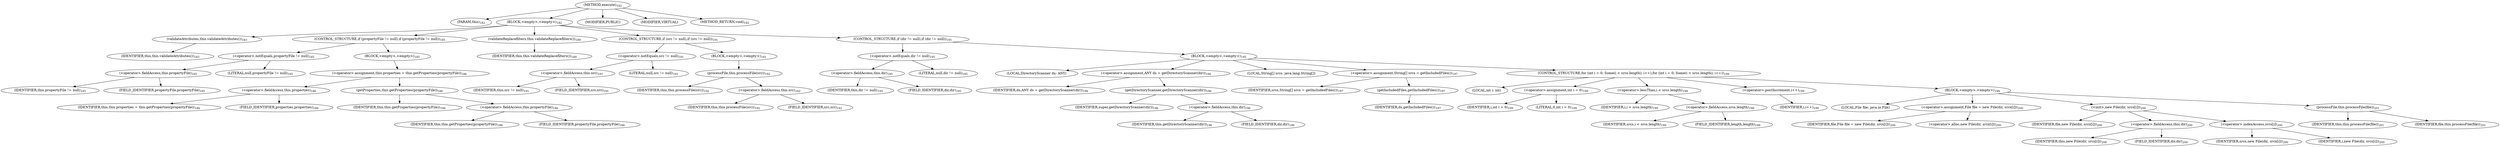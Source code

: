 digraph "execute" {  
"443" [label = <(METHOD,execute)<SUB>182</SUB>> ]
"49" [label = <(PARAM,this)<SUB>182</SUB>> ]
"444" [label = <(BLOCK,&lt;empty&gt;,&lt;empty&gt;)<SUB>182</SUB>> ]
"445" [label = <(validateAttributes,this.validateAttributes())<SUB>183</SUB>> ]
"48" [label = <(IDENTIFIER,this,this.validateAttributes())<SUB>183</SUB>> ]
"446" [label = <(CONTROL_STRUCTURE,if (propertyFile != null),if (propertyFile != null))<SUB>185</SUB>> ]
"447" [label = <(&lt;operator&gt;.notEquals,propertyFile != null)<SUB>185</SUB>> ]
"448" [label = <(&lt;operator&gt;.fieldAccess,this.propertyFile)<SUB>185</SUB>> ]
"449" [label = <(IDENTIFIER,this,propertyFile != null)<SUB>185</SUB>> ]
"450" [label = <(FIELD_IDENTIFIER,propertyFile,propertyFile)<SUB>185</SUB>> ]
"451" [label = <(LITERAL,null,propertyFile != null)<SUB>185</SUB>> ]
"452" [label = <(BLOCK,&lt;empty&gt;,&lt;empty&gt;)<SUB>185</SUB>> ]
"453" [label = <(&lt;operator&gt;.assignment,this.properties = this.getProperties(propertyFile))<SUB>186</SUB>> ]
"454" [label = <(&lt;operator&gt;.fieldAccess,this.properties)<SUB>186</SUB>> ]
"455" [label = <(IDENTIFIER,this,this.properties = this.getProperties(propertyFile))<SUB>186</SUB>> ]
"456" [label = <(FIELD_IDENTIFIER,properties,properties)<SUB>186</SUB>> ]
"457" [label = <(getProperties,this.getProperties(propertyFile))<SUB>186</SUB>> ]
"50" [label = <(IDENTIFIER,this,this.getProperties(propertyFile))<SUB>186</SUB>> ]
"458" [label = <(&lt;operator&gt;.fieldAccess,this.propertyFile)<SUB>186</SUB>> ]
"459" [label = <(IDENTIFIER,this,this.getProperties(propertyFile))<SUB>186</SUB>> ]
"460" [label = <(FIELD_IDENTIFIER,propertyFile,propertyFile)<SUB>186</SUB>> ]
"461" [label = <(validateReplacefilters,this.validateReplacefilters())<SUB>189</SUB>> ]
"51" [label = <(IDENTIFIER,this,this.validateReplacefilters())<SUB>189</SUB>> ]
"462" [label = <(CONTROL_STRUCTURE,if (src != null),if (src != null))<SUB>191</SUB>> ]
"463" [label = <(&lt;operator&gt;.notEquals,src != null)<SUB>191</SUB>> ]
"464" [label = <(&lt;operator&gt;.fieldAccess,this.src)<SUB>191</SUB>> ]
"465" [label = <(IDENTIFIER,this,src != null)<SUB>191</SUB>> ]
"466" [label = <(FIELD_IDENTIFIER,src,src)<SUB>191</SUB>> ]
"467" [label = <(LITERAL,null,src != null)<SUB>191</SUB>> ]
"468" [label = <(BLOCK,&lt;empty&gt;,&lt;empty&gt;)<SUB>191</SUB>> ]
"469" [label = <(processFile,this.processFile(src))<SUB>192</SUB>> ]
"52" [label = <(IDENTIFIER,this,this.processFile(src))<SUB>192</SUB>> ]
"470" [label = <(&lt;operator&gt;.fieldAccess,this.src)<SUB>192</SUB>> ]
"471" [label = <(IDENTIFIER,this,this.processFile(src))<SUB>192</SUB>> ]
"472" [label = <(FIELD_IDENTIFIER,src,src)<SUB>192</SUB>> ]
"473" [label = <(CONTROL_STRUCTURE,if (dir != null),if (dir != null))<SUB>195</SUB>> ]
"474" [label = <(&lt;operator&gt;.notEquals,dir != null)<SUB>195</SUB>> ]
"475" [label = <(&lt;operator&gt;.fieldAccess,this.dir)<SUB>195</SUB>> ]
"476" [label = <(IDENTIFIER,this,dir != null)<SUB>195</SUB>> ]
"477" [label = <(FIELD_IDENTIFIER,dir,dir)<SUB>195</SUB>> ]
"478" [label = <(LITERAL,null,dir != null)<SUB>195</SUB>> ]
"479" [label = <(BLOCK,&lt;empty&gt;,&lt;empty&gt;)<SUB>195</SUB>> ]
"480" [label = <(LOCAL,DirectoryScanner ds: ANY)> ]
"481" [label = <(&lt;operator&gt;.assignment,ANY ds = getDirectoryScanner(dir))<SUB>196</SUB>> ]
"482" [label = <(IDENTIFIER,ds,ANY ds = getDirectoryScanner(dir))<SUB>196</SUB>> ]
"483" [label = <(getDirectoryScanner,getDirectoryScanner(dir))<SUB>196</SUB>> ]
"484" [label = <(IDENTIFIER,super,getDirectoryScanner(dir))<SUB>196</SUB>> ]
"485" [label = <(&lt;operator&gt;.fieldAccess,this.dir)<SUB>196</SUB>> ]
"486" [label = <(IDENTIFIER,this,getDirectoryScanner(dir))<SUB>196</SUB>> ]
"487" [label = <(FIELD_IDENTIFIER,dir,dir)<SUB>196</SUB>> ]
"488" [label = <(LOCAL,String[] srcs: java.lang.String[])> ]
"489" [label = <(&lt;operator&gt;.assignment,String[] srcs = getIncludedFiles())<SUB>197</SUB>> ]
"490" [label = <(IDENTIFIER,srcs,String[] srcs = getIncludedFiles())<SUB>197</SUB>> ]
"491" [label = <(getIncludedFiles,getIncludedFiles())<SUB>197</SUB>> ]
"492" [label = <(IDENTIFIER,ds,getIncludedFiles())<SUB>197</SUB>> ]
"493" [label = <(CONTROL_STRUCTURE,for (int i = 0; Some(i &lt; srcs.length); i++),for (int i = 0; Some(i &lt; srcs.length); i++))<SUB>199</SUB>> ]
"494" [label = <(LOCAL,int i: int)> ]
"495" [label = <(&lt;operator&gt;.assignment,int i = 0)<SUB>199</SUB>> ]
"496" [label = <(IDENTIFIER,i,int i = 0)<SUB>199</SUB>> ]
"497" [label = <(LITERAL,0,int i = 0)<SUB>199</SUB>> ]
"498" [label = <(&lt;operator&gt;.lessThan,i &lt; srcs.length)<SUB>199</SUB>> ]
"499" [label = <(IDENTIFIER,i,i &lt; srcs.length)<SUB>199</SUB>> ]
"500" [label = <(&lt;operator&gt;.fieldAccess,srcs.length)<SUB>199</SUB>> ]
"501" [label = <(IDENTIFIER,srcs,i &lt; srcs.length)<SUB>199</SUB>> ]
"502" [label = <(FIELD_IDENTIFIER,length,length)<SUB>199</SUB>> ]
"503" [label = <(&lt;operator&gt;.postIncrement,i++)<SUB>199</SUB>> ]
"504" [label = <(IDENTIFIER,i,i++)<SUB>199</SUB>> ]
"505" [label = <(BLOCK,&lt;empty&gt;,&lt;empty&gt;)<SUB>199</SUB>> ]
"54" [label = <(LOCAL,File file: java.io.File)> ]
"506" [label = <(&lt;operator&gt;.assignment,File file = new File(dir, srcs[i]))<SUB>200</SUB>> ]
"507" [label = <(IDENTIFIER,file,File file = new File(dir, srcs[i]))<SUB>200</SUB>> ]
"508" [label = <(&lt;operator&gt;.alloc,new File(dir, srcs[i]))<SUB>200</SUB>> ]
"509" [label = <(&lt;init&gt;,new File(dir, srcs[i]))<SUB>200</SUB>> ]
"53" [label = <(IDENTIFIER,file,new File(dir, srcs[i]))<SUB>200</SUB>> ]
"510" [label = <(&lt;operator&gt;.fieldAccess,this.dir)<SUB>200</SUB>> ]
"511" [label = <(IDENTIFIER,this,new File(dir, srcs[i]))<SUB>200</SUB>> ]
"512" [label = <(FIELD_IDENTIFIER,dir,dir)<SUB>200</SUB>> ]
"513" [label = <(&lt;operator&gt;.indexAccess,srcs[i])<SUB>200</SUB>> ]
"514" [label = <(IDENTIFIER,srcs,new File(dir, srcs[i]))<SUB>200</SUB>> ]
"515" [label = <(IDENTIFIER,i,new File(dir, srcs[i]))<SUB>200</SUB>> ]
"516" [label = <(processFile,this.processFile(file))<SUB>201</SUB>> ]
"55" [label = <(IDENTIFIER,this,this.processFile(file))<SUB>201</SUB>> ]
"517" [label = <(IDENTIFIER,file,this.processFile(file))<SUB>201</SUB>> ]
"518" [label = <(MODIFIER,PUBLIC)> ]
"519" [label = <(MODIFIER,VIRTUAL)> ]
"520" [label = <(METHOD_RETURN,void)<SUB>182</SUB>> ]
  "443" -> "49" 
  "443" -> "444" 
  "443" -> "518" 
  "443" -> "519" 
  "443" -> "520" 
  "444" -> "445" 
  "444" -> "446" 
  "444" -> "461" 
  "444" -> "462" 
  "444" -> "473" 
  "445" -> "48" 
  "446" -> "447" 
  "446" -> "452" 
  "447" -> "448" 
  "447" -> "451" 
  "448" -> "449" 
  "448" -> "450" 
  "452" -> "453" 
  "453" -> "454" 
  "453" -> "457" 
  "454" -> "455" 
  "454" -> "456" 
  "457" -> "50" 
  "457" -> "458" 
  "458" -> "459" 
  "458" -> "460" 
  "461" -> "51" 
  "462" -> "463" 
  "462" -> "468" 
  "463" -> "464" 
  "463" -> "467" 
  "464" -> "465" 
  "464" -> "466" 
  "468" -> "469" 
  "469" -> "52" 
  "469" -> "470" 
  "470" -> "471" 
  "470" -> "472" 
  "473" -> "474" 
  "473" -> "479" 
  "474" -> "475" 
  "474" -> "478" 
  "475" -> "476" 
  "475" -> "477" 
  "479" -> "480" 
  "479" -> "481" 
  "479" -> "488" 
  "479" -> "489" 
  "479" -> "493" 
  "481" -> "482" 
  "481" -> "483" 
  "483" -> "484" 
  "483" -> "485" 
  "485" -> "486" 
  "485" -> "487" 
  "489" -> "490" 
  "489" -> "491" 
  "491" -> "492" 
  "493" -> "494" 
  "493" -> "495" 
  "493" -> "498" 
  "493" -> "503" 
  "493" -> "505" 
  "495" -> "496" 
  "495" -> "497" 
  "498" -> "499" 
  "498" -> "500" 
  "500" -> "501" 
  "500" -> "502" 
  "503" -> "504" 
  "505" -> "54" 
  "505" -> "506" 
  "505" -> "509" 
  "505" -> "516" 
  "506" -> "507" 
  "506" -> "508" 
  "509" -> "53" 
  "509" -> "510" 
  "509" -> "513" 
  "510" -> "511" 
  "510" -> "512" 
  "513" -> "514" 
  "513" -> "515" 
  "516" -> "55" 
  "516" -> "517" 
}
